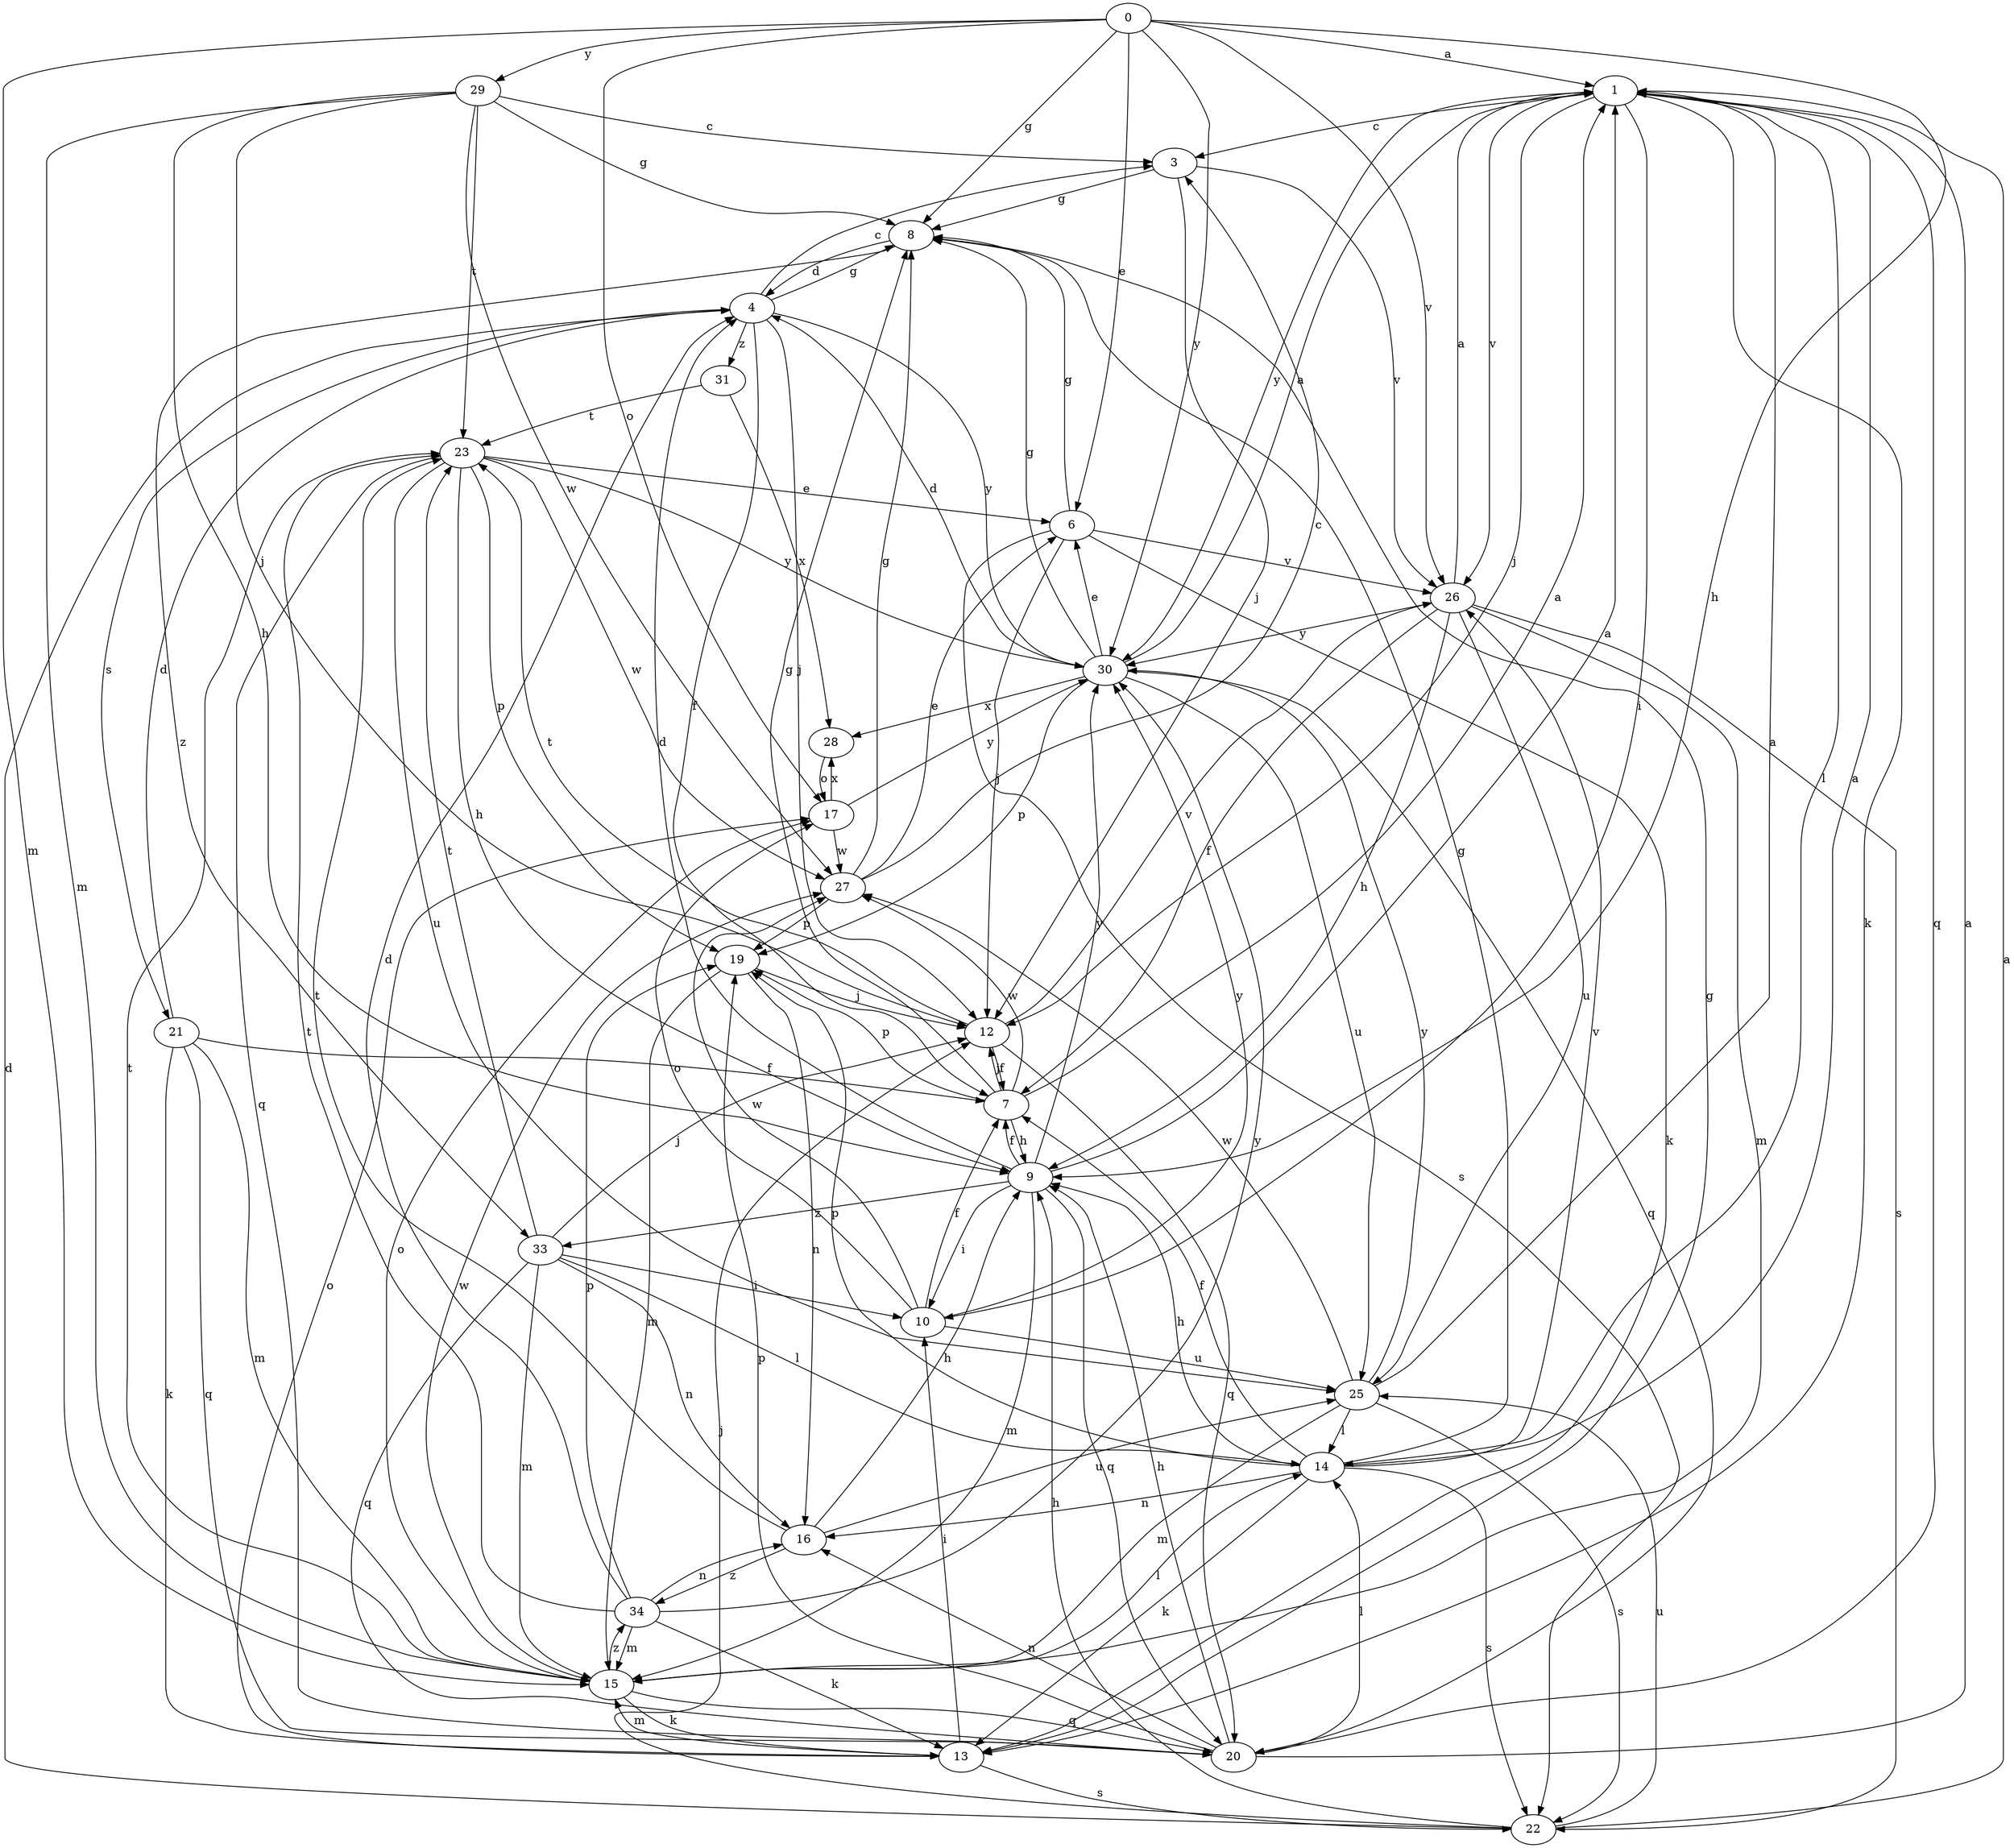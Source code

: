 strict digraph  {
0;
1;
3;
4;
6;
7;
8;
9;
10;
12;
13;
14;
15;
16;
17;
19;
20;
21;
22;
23;
25;
26;
27;
28;
29;
30;
31;
33;
34;
0 -> 1  [label=a];
0 -> 6  [label=e];
0 -> 8  [label=g];
0 -> 9  [label=h];
0 -> 15  [label=m];
0 -> 17  [label=o];
0 -> 26  [label=v];
0 -> 29  [label=y];
0 -> 30  [label=y];
1 -> 3  [label=c];
1 -> 10  [label=i];
1 -> 12  [label=j];
1 -> 13  [label=k];
1 -> 14  [label=l];
1 -> 20  [label=q];
1 -> 26  [label=v];
1 -> 30  [label=y];
3 -> 8  [label=g];
3 -> 12  [label=j];
3 -> 26  [label=v];
4 -> 3  [label=c];
4 -> 7  [label=f];
4 -> 8  [label=g];
4 -> 12  [label=j];
4 -> 21  [label=s];
4 -> 30  [label=y];
4 -> 31  [label=z];
6 -> 8  [label=g];
6 -> 12  [label=j];
6 -> 13  [label=k];
6 -> 22  [label=s];
6 -> 26  [label=v];
7 -> 1  [label=a];
7 -> 8  [label=g];
7 -> 9  [label=h];
7 -> 12  [label=j];
7 -> 19  [label=p];
7 -> 27  [label=w];
8 -> 4  [label=d];
8 -> 33  [label=z];
9 -> 1  [label=a];
9 -> 4  [label=d];
9 -> 7  [label=f];
9 -> 10  [label=i];
9 -> 15  [label=m];
9 -> 20  [label=q];
9 -> 30  [label=y];
9 -> 33  [label=z];
10 -> 7  [label=f];
10 -> 17  [label=o];
10 -> 25  [label=u];
10 -> 27  [label=w];
10 -> 30  [label=y];
12 -> 7  [label=f];
12 -> 20  [label=q];
12 -> 23  [label=t];
12 -> 26  [label=v];
13 -> 8  [label=g];
13 -> 10  [label=i];
13 -> 15  [label=m];
13 -> 17  [label=o];
13 -> 22  [label=s];
14 -> 1  [label=a];
14 -> 7  [label=f];
14 -> 8  [label=g];
14 -> 9  [label=h];
14 -> 13  [label=k];
14 -> 16  [label=n];
14 -> 19  [label=p];
14 -> 22  [label=s];
14 -> 26  [label=v];
15 -> 13  [label=k];
15 -> 14  [label=l];
15 -> 17  [label=o];
15 -> 20  [label=q];
15 -> 23  [label=t];
15 -> 27  [label=w];
15 -> 34  [label=z];
16 -> 9  [label=h];
16 -> 23  [label=t];
16 -> 25  [label=u];
16 -> 34  [label=z];
17 -> 27  [label=w];
17 -> 28  [label=x];
17 -> 30  [label=y];
19 -> 12  [label=j];
19 -> 15  [label=m];
19 -> 16  [label=n];
20 -> 1  [label=a];
20 -> 9  [label=h];
20 -> 14  [label=l];
20 -> 16  [label=n];
20 -> 19  [label=p];
21 -> 4  [label=d];
21 -> 7  [label=f];
21 -> 13  [label=k];
21 -> 15  [label=m];
21 -> 20  [label=q];
22 -> 1  [label=a];
22 -> 4  [label=d];
22 -> 9  [label=h];
22 -> 12  [label=j];
22 -> 25  [label=u];
23 -> 6  [label=e];
23 -> 9  [label=h];
23 -> 19  [label=p];
23 -> 20  [label=q];
23 -> 25  [label=u];
23 -> 27  [label=w];
23 -> 30  [label=y];
25 -> 1  [label=a];
25 -> 14  [label=l];
25 -> 15  [label=m];
25 -> 22  [label=s];
25 -> 27  [label=w];
25 -> 30  [label=y];
26 -> 1  [label=a];
26 -> 7  [label=f];
26 -> 9  [label=h];
26 -> 15  [label=m];
26 -> 22  [label=s];
26 -> 25  [label=u];
26 -> 30  [label=y];
27 -> 3  [label=c];
27 -> 6  [label=e];
27 -> 8  [label=g];
27 -> 19  [label=p];
28 -> 17  [label=o];
29 -> 3  [label=c];
29 -> 8  [label=g];
29 -> 9  [label=h];
29 -> 12  [label=j];
29 -> 15  [label=m];
29 -> 23  [label=t];
29 -> 27  [label=w];
30 -> 1  [label=a];
30 -> 4  [label=d];
30 -> 6  [label=e];
30 -> 8  [label=g];
30 -> 19  [label=p];
30 -> 20  [label=q];
30 -> 25  [label=u];
30 -> 28  [label=x];
31 -> 23  [label=t];
31 -> 28  [label=x];
33 -> 10  [label=i];
33 -> 12  [label=j];
33 -> 14  [label=l];
33 -> 15  [label=m];
33 -> 16  [label=n];
33 -> 20  [label=q];
33 -> 23  [label=t];
34 -> 4  [label=d];
34 -> 13  [label=k];
34 -> 15  [label=m];
34 -> 16  [label=n];
34 -> 19  [label=p];
34 -> 23  [label=t];
34 -> 30  [label=y];
}
